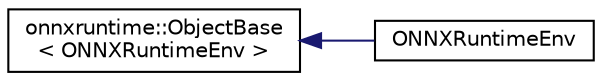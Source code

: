 digraph "Graphical Class Hierarchy"
{
  edge [fontname="Helvetica",fontsize="10",labelfontname="Helvetica",labelfontsize="10"];
  node [fontname="Helvetica",fontsize="10",shape=record];
  rankdir="LR";
  Node0 [label="onnxruntime::ObjectBase\l\< ONNXRuntimeEnv \>",height=0.2,width=0.4,color="black", fillcolor="white", style="filled",URL="$classonnxruntime_1_1ObjectBase.html"];
  Node0 -> Node1 [dir="back",color="midnightblue",fontsize="10",style="solid",fontname="Helvetica"];
  Node1 [label="ONNXRuntimeEnv",height=0.2,width=0.4,color="black", fillcolor="white", style="filled",URL="$structONNXRuntimeEnv.html"];
}
